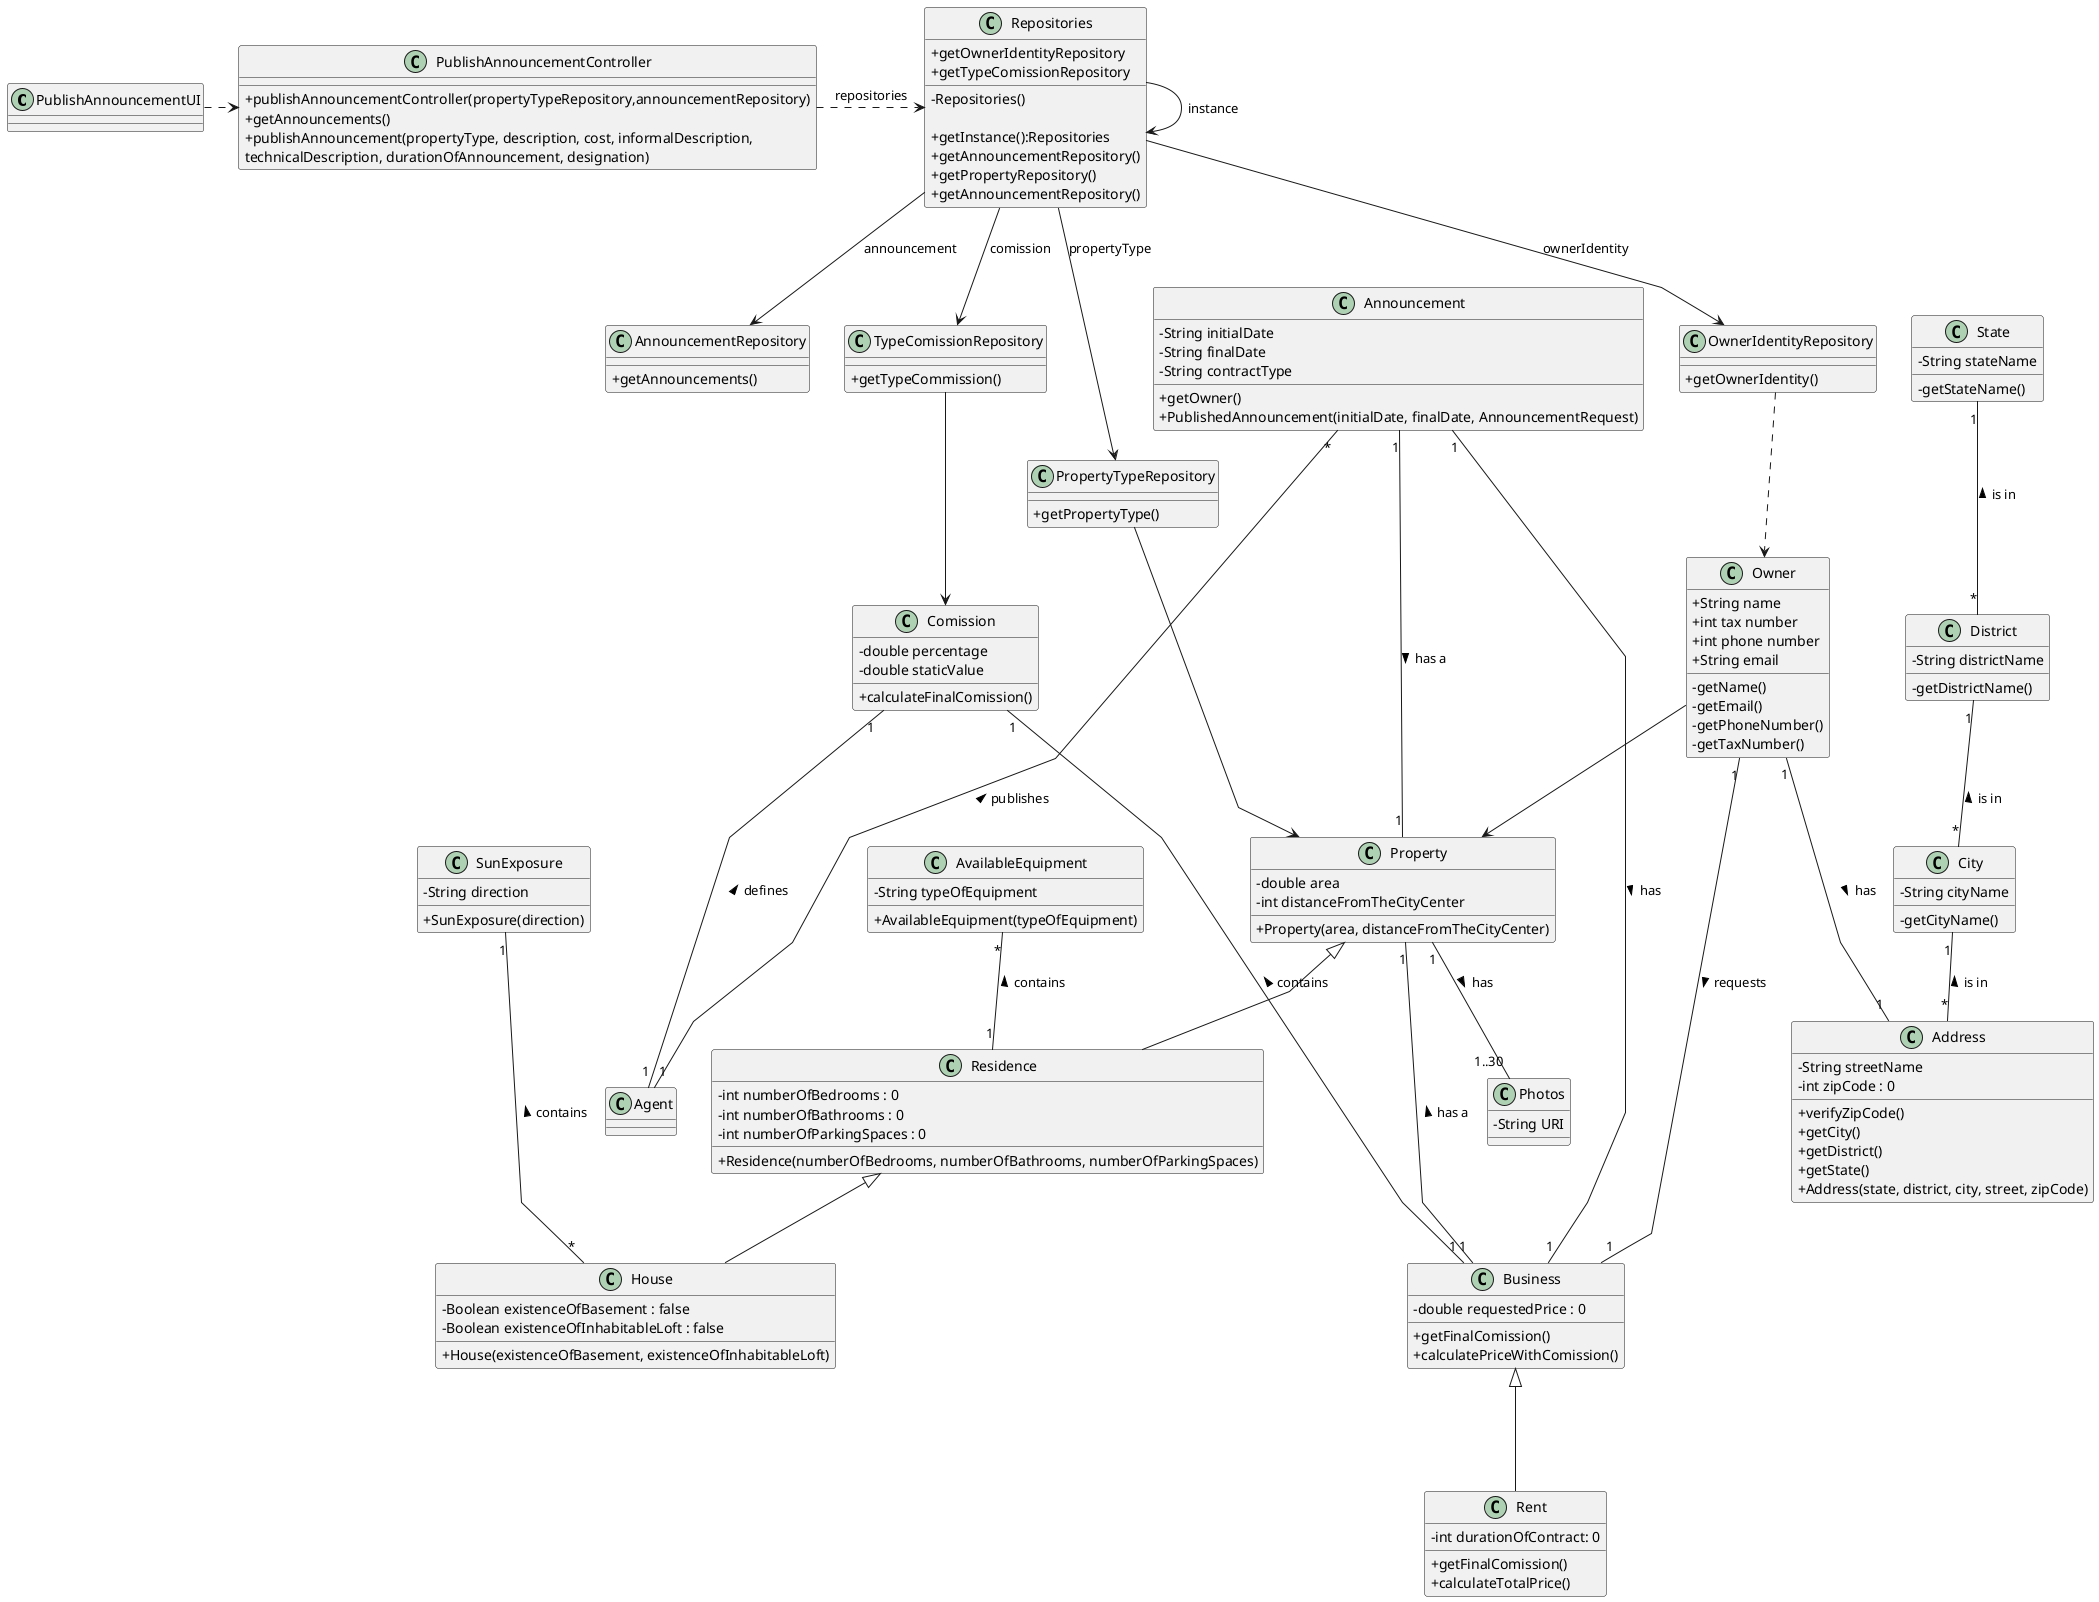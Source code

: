 @startuml
'skinparam monochrome true
skinparam packageStyle rectangle
skinparam shadowing false
skinparam linetype polyline
'skinparam linetype orto

skinparam classAttributeIconSize 0

'left to right direction


class PublishAnnouncementUI


class PublishAnnouncementController {
    + publishAnnouncementController(propertyTypeRepository,announcementRepository)
    + getAnnouncements()
    + publishAnnouncement(propertyType, description, cost, informalDescription,\ntechnicalDescription, durationOfAnnouncement, designation)
}

PublishAnnouncementUI .> PublishAnnouncementController

class Repositories {
-Repositories()

+getInstance():Repositories
+getAnnouncementRepository()
+getPropertyRepository()
+getOwnerIdentityRepository
+getTypeComissionRepository

}

class AnnouncementRepository {
    + getAnnouncements()
}

class PropertyTypeRepository{
    + getPropertyType()
}

class OwnerIdentityRepository{
+getOwnerIdentity()
}

class TypeComissionRepository{
+ getTypeCommission()
}





class Property {
    - double area
    - int distanceFromTheCityCenter

    +Property(area, distanceFromTheCityCenter)
}

class Photos{
    - String URI
}

class House {
    - Boolean existenceOfBasement : false
    - Boolean existenceOfInhabitableLoft : false

    +House(existenceOfBasement, existenceOfInhabitableLoft)
}

class Residence {
 - int numberOfBedrooms : 0
 - int numberOfBathrooms : 0
 - int numberOfParkingSpaces : 0

    +Residence(numberOfBedrooms, numberOfBathrooms, numberOfParkingSpaces)
}

class SunExposure {
    - String direction

    +SunExposure(direction)
}

class AvailableEquipment {
    - String typeOfEquipment

    +AvailableEquipment(typeOfEquipment)
}





class Owner{
+String name
+int tax number
+int phone number
+String email

-getName()
-getEmail()
-getPhoneNumber()
-getTaxNumber()
}

class Address {
    -String streetName
    -int zipCode : 0

    +verifyZipCode()
    +getCity()
    +getDistrict()
    +getState()
    +Address(state, district, city, street, zipCode)

}

class City {
    - String cityName

    -getCityName()
}

class District {
    - String districtName

    -getDistrictName()
}

class State {
    - String stateName

    -getStateName()
}






class Comission{
     - double percentage
     - double staticValue

    + calculateFinalComission()
}


class Rent {
    - int durationOfContract: 0

    +getFinalComission()
    +calculateTotalPrice()
}

class Announcement {
    - String initialDate
    - String finalDate
    - String contractType

    +getOwner()
    +PublishedAnnouncement(initialDate, finalDate, AnnouncementRequest)
}

class Business {
    - double requestedPrice : 0

    +getFinalComission()
    +calculatePriceWithComission()
}

class Repositories
{
    + getAnnouncementRepository()
}



PublishAnnouncementController .> Repositories : repositories
Repositories --> Repositories :instance
Repositories --> OwnerIdentityRepository : ownerIdentity
Repositories --> TypeComissionRepository : comission
Repositories --> AnnouncementRepository : announcement
Repositories --> PropertyTypeRepository : propertyType



PropertyTypeRepository --> Property
Residence <|-- House
Property <|-- Residence
Property "1" -- "1..30" Photos: has >
SunExposure "1" --- "*" House: contains <
AvailableEquipment "*" -- "1" Residence: contains <




City "1"-- "*" Address: is in <
District "1"-- "*" City: is in <
State "1"-- "*" District: is in <
Owner "1" --- "1" Address: has >
OwnerIdentityRepository ..> Owner
Owner --> Property



TypeComissionRepository --> Comission
Comission "1" --- "1" Agent: defines <
Comission "1" --- "1" Business: contains <
Owner "1" --- "1" Business: requests >
Property "1" --- "1" Business: has a <
Announcement "1" --- "1" Business: has >
Announcement "1" --- "1" Property: has a >
Announcement "*" --- "1" Agent: publishes <
Business <|--- Rent


@enduml